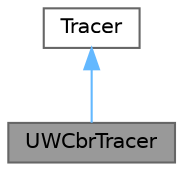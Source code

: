 digraph "UWCbrTracer"
{
 // LATEX_PDF_SIZE
  bgcolor="transparent";
  edge [fontname=Helvetica,fontsize=10,labelfontname=Helvetica,labelfontsize=10];
  node [fontname=Helvetica,fontsize=10,shape=box,height=0.2,width=0.4];
  Node1 [id="Node000001",label="UWCbrTracer",height=0.2,width=0.4,color="gray40", fillcolor="grey60", style="filled", fontcolor="black",tooltip="Class that defines a tracer for hdr_uwcbr packets."];
  Node2 -> Node1 [id="edge1_Node000001_Node000002",dir="back",color="steelblue1",style="solid",tooltip=" "];
  Node2 [id="Node000002",label="Tracer",height=0.2,width=0.4,color="gray40", fillcolor="white", style="filled",tooltip=" "];
}
